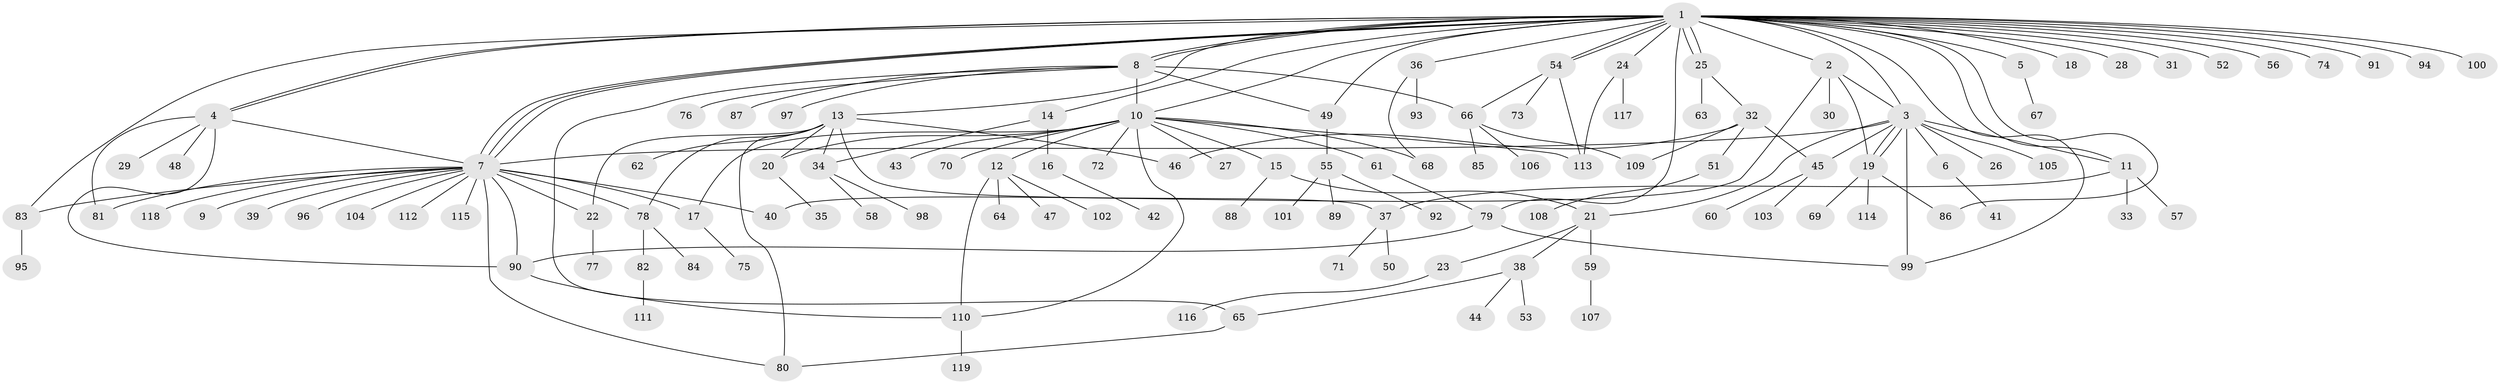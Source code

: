 // Generated by graph-tools (version 1.1) at 2025/14/03/09/25 04:14:38]
// undirected, 119 vertices, 160 edges
graph export_dot {
graph [start="1"]
  node [color=gray90,style=filled];
  1;
  2;
  3;
  4;
  5;
  6;
  7;
  8;
  9;
  10;
  11;
  12;
  13;
  14;
  15;
  16;
  17;
  18;
  19;
  20;
  21;
  22;
  23;
  24;
  25;
  26;
  27;
  28;
  29;
  30;
  31;
  32;
  33;
  34;
  35;
  36;
  37;
  38;
  39;
  40;
  41;
  42;
  43;
  44;
  45;
  46;
  47;
  48;
  49;
  50;
  51;
  52;
  53;
  54;
  55;
  56;
  57;
  58;
  59;
  60;
  61;
  62;
  63;
  64;
  65;
  66;
  67;
  68;
  69;
  70;
  71;
  72;
  73;
  74;
  75;
  76;
  77;
  78;
  79;
  80;
  81;
  82;
  83;
  84;
  85;
  86;
  87;
  88;
  89;
  90;
  91;
  92;
  93;
  94;
  95;
  96;
  97;
  98;
  99;
  100;
  101;
  102;
  103;
  104;
  105;
  106;
  107;
  108;
  109;
  110;
  111;
  112;
  113;
  114;
  115;
  116;
  117;
  118;
  119;
  1 -- 2;
  1 -- 3;
  1 -- 4;
  1 -- 4;
  1 -- 5;
  1 -- 7;
  1 -- 7;
  1 -- 7;
  1 -- 8;
  1 -- 8;
  1 -- 10;
  1 -- 11;
  1 -- 13;
  1 -- 14;
  1 -- 18;
  1 -- 24;
  1 -- 25;
  1 -- 25;
  1 -- 28;
  1 -- 31;
  1 -- 36;
  1 -- 49;
  1 -- 52;
  1 -- 54;
  1 -- 54;
  1 -- 56;
  1 -- 74;
  1 -- 79;
  1 -- 83;
  1 -- 86;
  1 -- 91;
  1 -- 94;
  1 -- 99;
  1 -- 100;
  2 -- 3;
  2 -- 19;
  2 -- 30;
  2 -- 40;
  3 -- 6;
  3 -- 7;
  3 -- 11;
  3 -- 19;
  3 -- 19;
  3 -- 21;
  3 -- 26;
  3 -- 45;
  3 -- 99;
  3 -- 105;
  4 -- 7;
  4 -- 29;
  4 -- 48;
  4 -- 81;
  4 -- 90;
  5 -- 67;
  6 -- 41;
  7 -- 9;
  7 -- 17;
  7 -- 22;
  7 -- 39;
  7 -- 40;
  7 -- 78;
  7 -- 80;
  7 -- 81;
  7 -- 83;
  7 -- 90;
  7 -- 96;
  7 -- 104;
  7 -- 112;
  7 -- 115;
  7 -- 118;
  8 -- 10;
  8 -- 49;
  8 -- 65;
  8 -- 66;
  8 -- 76;
  8 -- 87;
  8 -- 97;
  10 -- 12;
  10 -- 15;
  10 -- 17;
  10 -- 20;
  10 -- 27;
  10 -- 43;
  10 -- 61;
  10 -- 68;
  10 -- 70;
  10 -- 72;
  10 -- 110;
  10 -- 113;
  11 -- 33;
  11 -- 37;
  11 -- 57;
  12 -- 47;
  12 -- 64;
  12 -- 102;
  12 -- 110;
  13 -- 20;
  13 -- 22;
  13 -- 34;
  13 -- 37;
  13 -- 46;
  13 -- 62;
  13 -- 78;
  13 -- 80;
  14 -- 16;
  14 -- 34;
  15 -- 21;
  15 -- 88;
  16 -- 42;
  17 -- 75;
  19 -- 69;
  19 -- 86;
  19 -- 114;
  20 -- 35;
  21 -- 23;
  21 -- 38;
  21 -- 59;
  22 -- 77;
  23 -- 116;
  24 -- 113;
  24 -- 117;
  25 -- 32;
  25 -- 63;
  32 -- 45;
  32 -- 46;
  32 -- 51;
  32 -- 109;
  34 -- 58;
  34 -- 98;
  36 -- 68;
  36 -- 93;
  37 -- 50;
  37 -- 71;
  38 -- 44;
  38 -- 53;
  38 -- 65;
  45 -- 60;
  45 -- 103;
  49 -- 55;
  51 -- 108;
  54 -- 66;
  54 -- 73;
  54 -- 113;
  55 -- 89;
  55 -- 92;
  55 -- 101;
  59 -- 107;
  61 -- 79;
  65 -- 80;
  66 -- 85;
  66 -- 106;
  66 -- 109;
  78 -- 82;
  78 -- 84;
  79 -- 90;
  79 -- 99;
  82 -- 111;
  83 -- 95;
  90 -- 110;
  110 -- 119;
}
